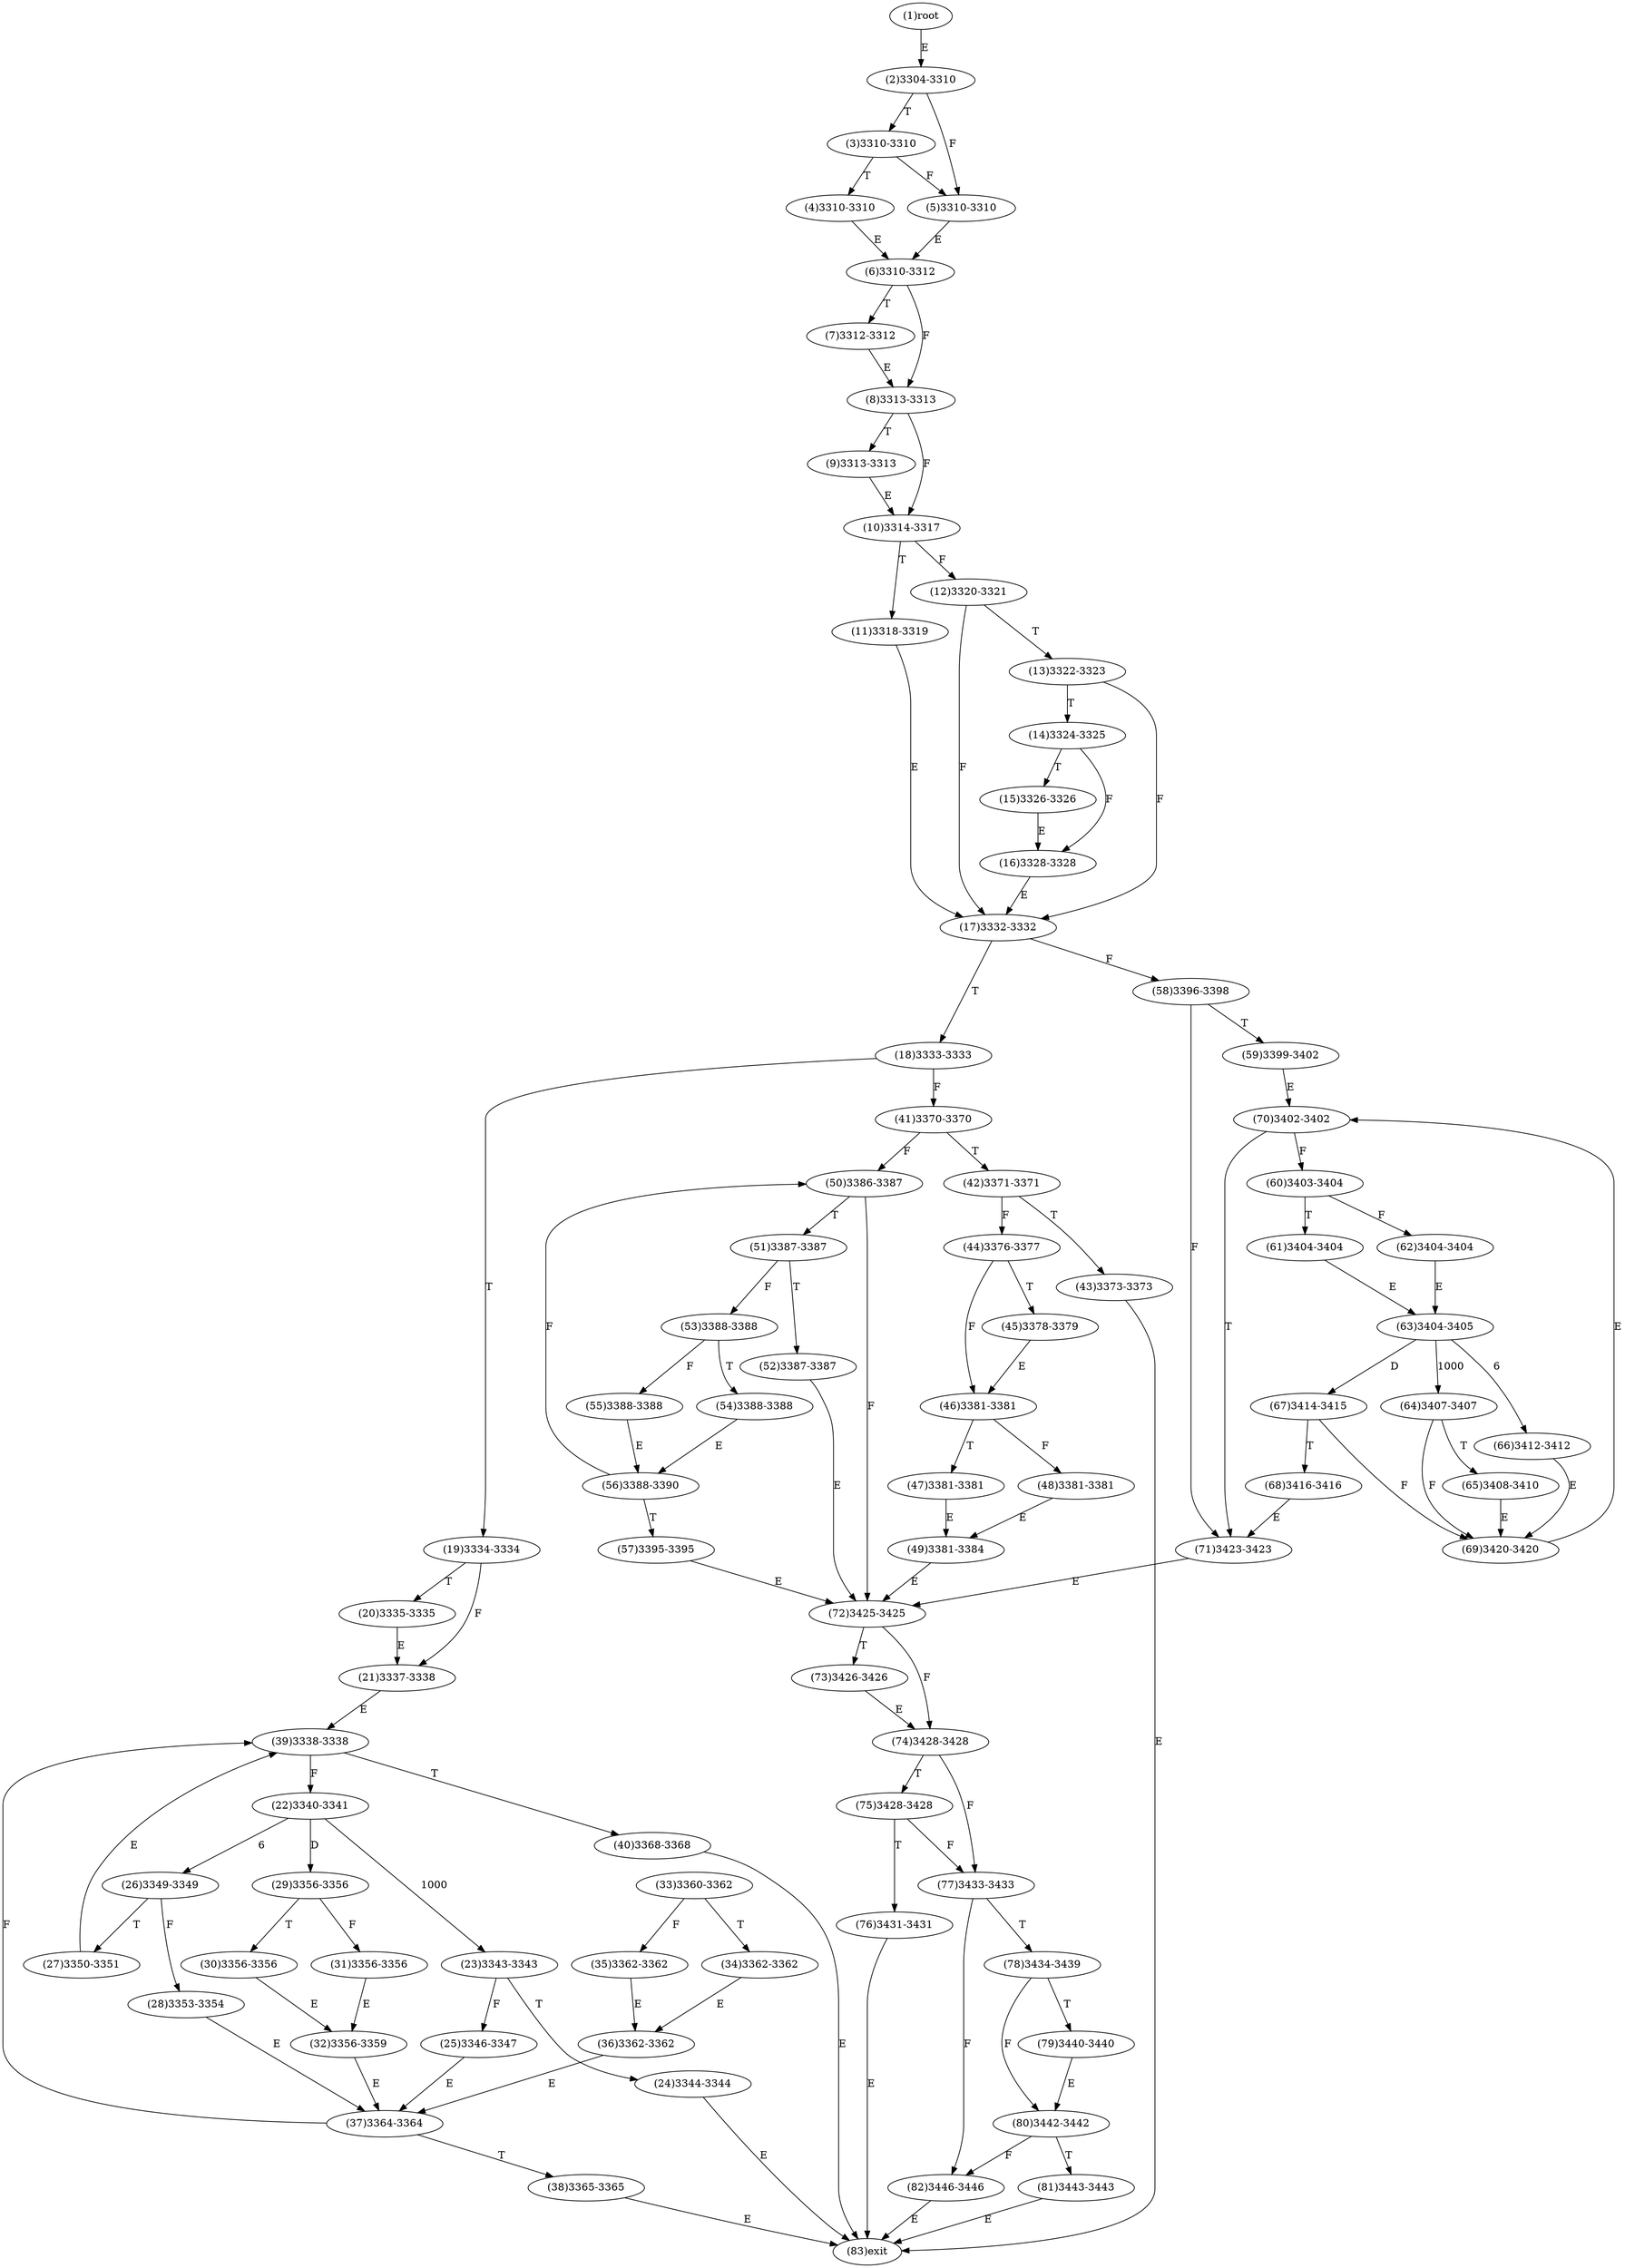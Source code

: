 digraph "" { 
1[ label="(1)root"];
2[ label="(2)3304-3310"];
3[ label="(3)3310-3310"];
4[ label="(4)3310-3310"];
5[ label="(5)3310-3310"];
6[ label="(6)3310-3312"];
7[ label="(7)3312-3312"];
8[ label="(8)3313-3313"];
9[ label="(9)3313-3313"];
10[ label="(10)3314-3317"];
11[ label="(11)3318-3319"];
12[ label="(12)3320-3321"];
13[ label="(13)3322-3323"];
14[ label="(14)3324-3325"];
15[ label="(15)3326-3326"];
17[ label="(17)3332-3332"];
16[ label="(16)3328-3328"];
19[ label="(19)3334-3334"];
18[ label="(18)3333-3333"];
21[ label="(21)3337-3338"];
20[ label="(20)3335-3335"];
23[ label="(23)3343-3343"];
22[ label="(22)3340-3341"];
25[ label="(25)3346-3347"];
24[ label="(24)3344-3344"];
27[ label="(27)3350-3351"];
26[ label="(26)3349-3349"];
29[ label="(29)3356-3356"];
28[ label="(28)3353-3354"];
31[ label="(31)3356-3356"];
30[ label="(30)3356-3356"];
34[ label="(34)3362-3362"];
35[ label="(35)3362-3362"];
32[ label="(32)3356-3359"];
33[ label="(33)3360-3362"];
38[ label="(38)3365-3365"];
39[ label="(39)3338-3338"];
36[ label="(36)3362-3362"];
37[ label="(37)3364-3364"];
42[ label="(42)3371-3371"];
43[ label="(43)3373-3373"];
40[ label="(40)3368-3368"];
41[ label="(41)3370-3370"];
46[ label="(46)3381-3381"];
47[ label="(47)3381-3381"];
44[ label="(44)3376-3377"];
45[ label="(45)3378-3379"];
51[ label="(51)3387-3387"];
50[ label="(50)3386-3387"];
49[ label="(49)3381-3384"];
48[ label="(48)3381-3381"];
55[ label="(55)3388-3388"];
54[ label="(54)3388-3388"];
53[ label="(53)3388-3388"];
52[ label="(52)3387-3387"];
59[ label="(59)3399-3402"];
58[ label="(58)3396-3398"];
57[ label="(57)3395-3395"];
56[ label="(56)3388-3390"];
63[ label="(63)3404-3405"];
62[ label="(62)3404-3404"];
61[ label="(61)3404-3404"];
60[ label="(60)3403-3404"];
68[ label="(68)3416-3416"];
69[ label="(69)3420-3420"];
70[ label="(70)3402-3402"];
71[ label="(71)3423-3423"];
64[ label="(64)3407-3407"];
65[ label="(65)3408-3410"];
66[ label="(66)3412-3412"];
67[ label="(67)3414-3415"];
76[ label="(76)3431-3431"];
77[ label="(77)3433-3433"];
78[ label="(78)3434-3439"];
79[ label="(79)3440-3440"];
72[ label="(72)3425-3425"];
73[ label="(73)3426-3426"];
74[ label="(74)3428-3428"];
75[ label="(75)3428-3428"];
81[ label="(81)3443-3443"];
80[ label="(80)3442-3442"];
83[ label="(83)exit"];
82[ label="(82)3446-3446"];
1->2[ label="E"];
2->5[ label="F"];
2->3[ label="T"];
3->5[ label="F"];
3->4[ label="T"];
4->6[ label="E"];
5->6[ label="E"];
6->8[ label="F"];
6->7[ label="T"];
7->8[ label="E"];
8->10[ label="F"];
8->9[ label="T"];
9->10[ label="E"];
10->12[ label="F"];
10->11[ label="T"];
11->17[ label="E"];
12->17[ label="F"];
12->13[ label="T"];
13->17[ label="F"];
13->14[ label="T"];
14->16[ label="F"];
14->15[ label="T"];
15->16[ label="E"];
16->17[ label="E"];
17->58[ label="F"];
17->18[ label="T"];
18->41[ label="F"];
18->19[ label="T"];
19->21[ label="F"];
19->20[ label="T"];
20->21[ label="E"];
21->39[ label="E"];
22->26[ label="6"];
22->23[ label="1000"];
22->29[ label="D"];
23->25[ label="F"];
23->24[ label="T"];
24->83[ label="E"];
25->37[ label="E"];
26->28[ label="F"];
26->27[ label="T"];
27->39[ label="E"];
28->37[ label="E"];
29->31[ label="F"];
29->30[ label="T"];
30->32[ label="E"];
31->32[ label="E"];
32->37[ label="E"];
33->35[ label="F"];
33->34[ label="T"];
34->36[ label="E"];
35->36[ label="E"];
36->37[ label="E"];
37->39[ label="F"];
37->38[ label="T"];
38->83[ label="E"];
39->22[ label="F"];
39->40[ label="T"];
40->83[ label="E"];
41->50[ label="F"];
41->42[ label="T"];
42->44[ label="F"];
42->43[ label="T"];
43->83[ label="E"];
44->46[ label="F"];
44->45[ label="T"];
45->46[ label="E"];
46->48[ label="F"];
46->47[ label="T"];
47->49[ label="E"];
48->49[ label="E"];
49->72[ label="E"];
50->72[ label="F"];
50->51[ label="T"];
51->53[ label="F"];
51->52[ label="T"];
52->72[ label="E"];
53->55[ label="F"];
53->54[ label="T"];
54->56[ label="E"];
55->56[ label="E"];
56->50[ label="F"];
56->57[ label="T"];
57->72[ label="E"];
58->71[ label="F"];
58->59[ label="T"];
59->70[ label="E"];
60->62[ label="F"];
60->61[ label="T"];
61->63[ label="E"];
62->63[ label="E"];
63->66[ label="6"];
63->64[ label="1000"];
63->67[ label="D"];
64->69[ label="F"];
64->65[ label="T"];
65->69[ label="E"];
66->69[ label="E"];
67->69[ label="F"];
67->68[ label="T"];
68->71[ label="E"];
69->70[ label="E"];
70->60[ label="F"];
70->71[ label="T"];
71->72[ label="E"];
72->74[ label="F"];
72->73[ label="T"];
73->74[ label="E"];
74->77[ label="F"];
74->75[ label="T"];
75->77[ label="F"];
75->76[ label="T"];
76->83[ label="E"];
77->82[ label="F"];
77->78[ label="T"];
78->80[ label="F"];
78->79[ label="T"];
79->80[ label="E"];
80->82[ label="F"];
80->81[ label="T"];
81->83[ label="E"];
82->83[ label="E"];
}